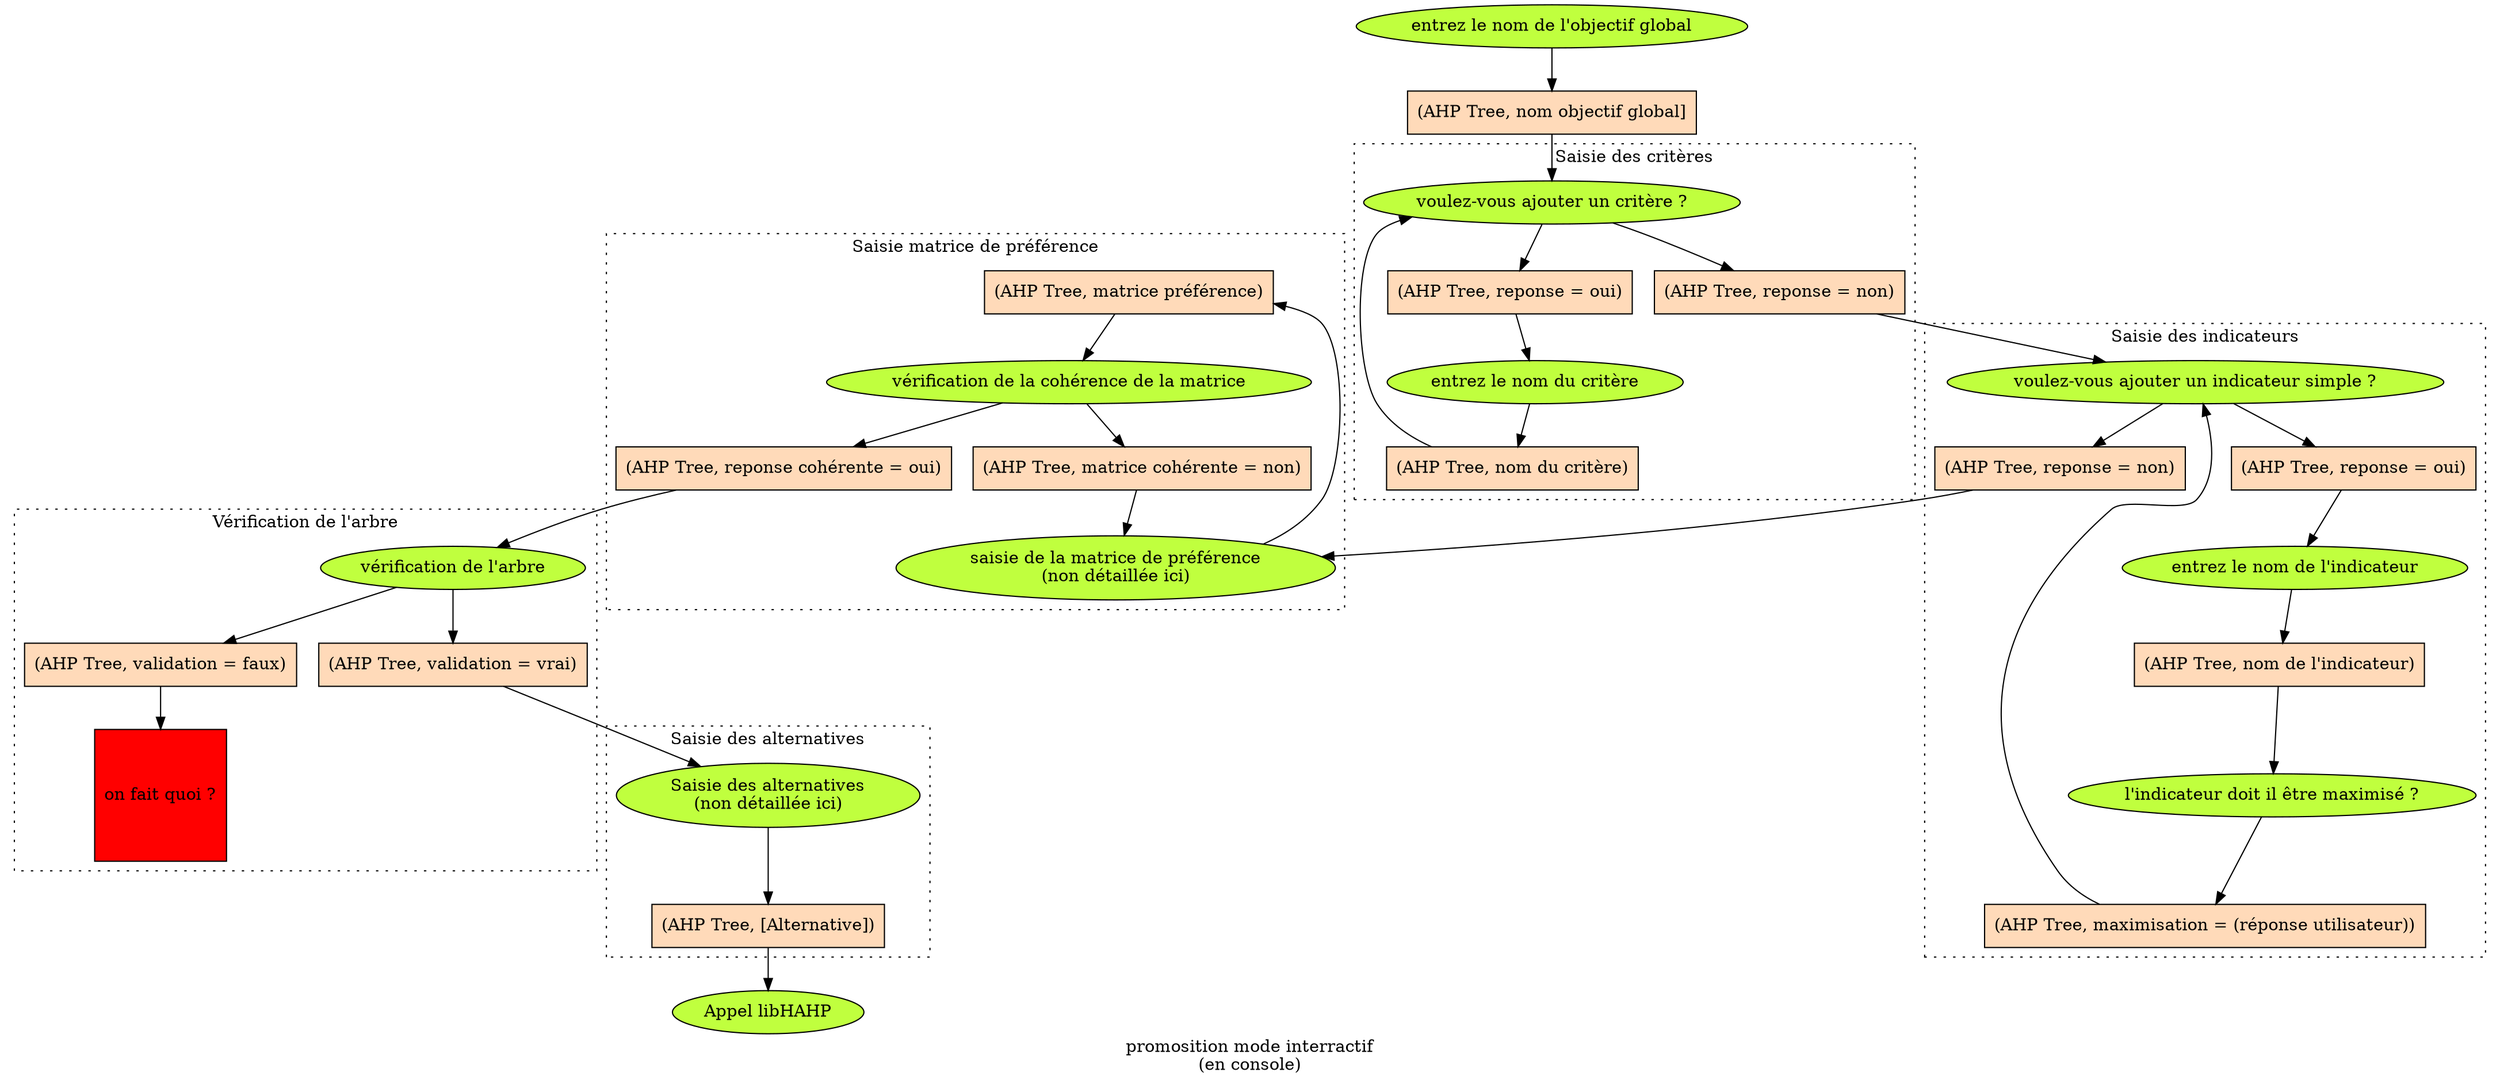 digraph Def {
    rankdir = TB;

    label="promosition mode interractif\n(en console)"

    /** Data definition  */
    node [shape=box,style="filled",fillcolor=peachpuff];

    //-- Data nodes
    d1[label="(AHP Tree, nom objectif global]"];
  
    d2_n[label="(AHP Tree, reponse = non)"];
    d2_y[label="(AHP Tree, reponse = oui)"];
    d2_y_critere[label="(AHP Tree, nom du critère)"];
    
    d3_n[label="(AHP Tree, reponse = non)"];
    d3_y[label="(AHP Tree, reponse = oui)"];
    d3_y_a[label="(AHP Tree, nom de l'indicateur)"];
    d3_y_b[label="(AHP Tree, maximisation = (réponse utilisateur))"];
    
    d4[label="(AHP Tree, matrice préférence)"];
    d4_n[label="(AHP Tree, matrice cohérente = non)"];
    d4_y[label="(AHP Tree, reponse cohérente = oui)"];

    d5_y[label="(AHP Tree, validation = vrai)"];
    d5_n[label="(AHP Tree, validation = faux)"];
    
    d6[label="(AHP Tree, [Alternative])"];

    /** Process definition */
    node [shape=ellipse,style="filled",fillcolor=olivedrab1];

    //-- Process nodes
    p1[label="entrez le nom de l'objectif global"];
    
    p2[label="voulez-vous ajouter un critère ?"];
    p2_y[label="entrez le nom du critère"];

    p3[label="voulez-vous ajouter un indicateur simple ?"];
    p3_y_a[label="entrez le nom de l'indicateur"];
    p3_y_b[label="l'indicateur doit il être maximisé ?"];
    
    p4[label="saisie de la matrice de préférence\n(non détaillée ici)"];
    p4_validite[label="vérification de la cohérence de la matrice"];
    
    p5[label="vérification de l'arbre"];
    
    
    p6[label="Saisie des alternatives\n(non détaillée ici)"];
    
    p7[label="Appel libHAHP"];
    
    /** Set other color to identify wrong declaration */
    node [shape=square,style="filled",fillcolor=red];

    p5_n[label="on fait quoi ?"];

    /** Relations */
    subgraph cluster_p2 { 
        p2 -> d2_n;
        //p2 -> d2_n -> p3;
        p2 -> d2_y -> p2_y -> d2_y_critere -> p2;
        
        label="Saisie des critères";
        graph[style=dotted];
    }
    d2_n -> p3; 

    subgraph cluster_p3 { 
        p3 -> d3_n;
        p3 -> d3_y -> p3_y_a -> d3_y_a -> p3_y_b -> d3_y_b -> p3;

        label="Saisie des indicateurs";
        graph[style=dotted];
    }
    d3_n -> p4;

    subgraph cluster_p4 { 
        p4 -> d4 -> p4_validite;
        p4_validite -> d4_n -> p4;
        p4_validite -> d4_y;

        label="Saisie matrice de préférence";
        graph[style=dotted];
    } 
    d4_y -> p5;
    
    subgraph cluster_p5 { 
        p5 -> d5_n -> p5_n;
        p5 -> d5_y;

        label="Vérification de l'arbre";
        graph[style=dotted];
    } 
    d5_y -> p6;

    subgraph cluster_p6 { 
        p6 -> d6;

        label="Saisie des alternatives";
        graph[style=dotted];
    } 
    d6 -> p7;


    p1 -> d1 -> p2;
}

